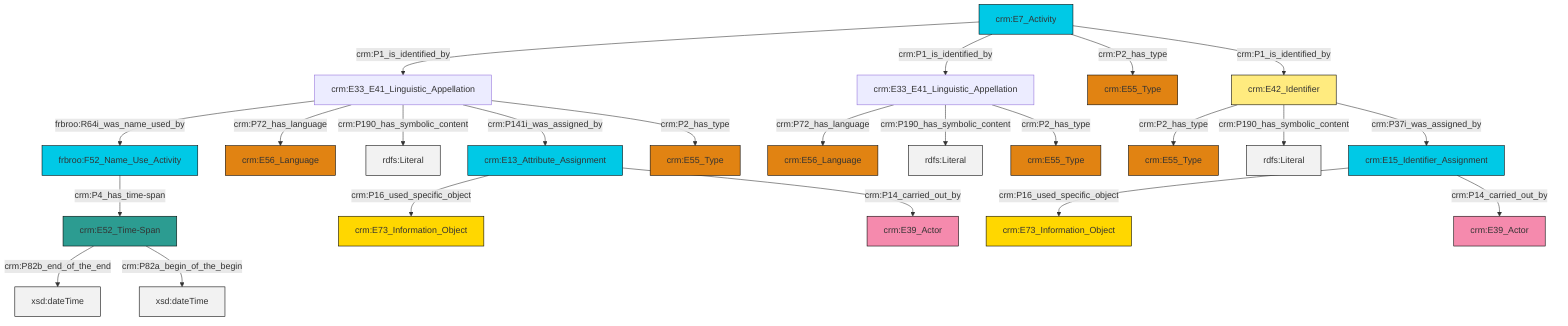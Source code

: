 graph TD
classDef Literal fill:#f2f2f2,stroke:#000000;
classDef CRM_Entity fill:#FFFFFF,stroke:#000000;
classDef Temporal_Entity fill:#00C9E6, stroke:#000000;
classDef Type fill:#E18312, stroke:#000000;
classDef Time-Span fill:#2C9C91, stroke:#000000;
classDef Appellation fill:#FFEB7F, stroke:#000000;
classDef Place fill:#008836, stroke:#000000;
classDef Persistent_Item fill:#B266B2, stroke:#000000;
classDef Conceptual_Object fill:#FFD700, stroke:#000000;
classDef Physical_Thing fill:#D2B48C, stroke:#000000;
classDef Actor fill:#f58aad, stroke:#000000;
classDef PC_Classes fill:#4ce600, stroke:#000000;
classDef Multi fill:#cccccc,stroke:#000000;

0["crm:E7_Activity"]:::Temporal_Entity -->|crm:P1_is_identified_by| 1["crm:E33_E41_Linguistic_Appellation"]:::Default
4["crm:E13_Attribute_Assignment"]:::Temporal_Entity -->|crm:P16_used_specific_object| 5["crm:E73_Information_Object"]:::Conceptual_Object
1["crm:E33_E41_Linguistic_Appellation"]:::Default -->|frbroo:R64i_was_name_used_by| 6["frbroo:F52_Name_Use_Activity"]:::Temporal_Entity
7["crm:E15_Identifier_Assignment"]:::Temporal_Entity -->|crm:P16_used_specific_object| 8["crm:E73_Information_Object"]:::Conceptual_Object
0["crm:E7_Activity"]:::Temporal_Entity -->|crm:P1_is_identified_by| 9["crm:E33_E41_Linguistic_Appellation"]:::Default
0["crm:E7_Activity"]:::Temporal_Entity -->|crm:P2_has_type| 13["crm:E55_Type"]:::Type
2["crm:E52_Time-Span"]:::Time-Span -->|crm:P82b_end_of_the_end| 14[xsd:dateTime]:::Literal
1["crm:E33_E41_Linguistic_Appellation"]:::Default -->|crm:P72_has_language| 19["crm:E56_Language"]:::Type
25["crm:E42_Identifier"]:::Appellation -->|crm:P2_has_type| 26["crm:E55_Type"]:::Type
9["crm:E33_E41_Linguistic_Appellation"]:::Default -->|crm:P72_has_language| 27["crm:E56_Language"]:::Type
4["crm:E13_Attribute_Assignment"]:::Temporal_Entity -->|crm:P14_carried_out_by| 23["crm:E39_Actor"]:::Actor
9["crm:E33_E41_Linguistic_Appellation"]:::Default -->|crm:P190_has_symbolic_content| 28[rdfs:Literal]:::Literal
2["crm:E52_Time-Span"]:::Time-Span -->|crm:P82a_begin_of_the_begin| 31[xsd:dateTime]:::Literal
1["crm:E33_E41_Linguistic_Appellation"]:::Default -->|crm:P190_has_symbolic_content| 32[rdfs:Literal]:::Literal
6["frbroo:F52_Name_Use_Activity"]:::Temporal_Entity -->|crm:P4_has_time-span| 2["crm:E52_Time-Span"]:::Time-Span
7["crm:E15_Identifier_Assignment"]:::Temporal_Entity -->|crm:P14_carried_out_by| 11["crm:E39_Actor"]:::Actor
25["crm:E42_Identifier"]:::Appellation -->|crm:P190_has_symbolic_content| 33[rdfs:Literal]:::Literal
25["crm:E42_Identifier"]:::Appellation -->|crm:P37i_was_assigned_by| 7["crm:E15_Identifier_Assignment"]:::Temporal_Entity
0["crm:E7_Activity"]:::Temporal_Entity -->|crm:P1_is_identified_by| 25["crm:E42_Identifier"]:::Appellation
1["crm:E33_E41_Linguistic_Appellation"]:::Default -->|crm:P141i_was_assigned_by| 4["crm:E13_Attribute_Assignment"]:::Temporal_Entity
1["crm:E33_E41_Linguistic_Appellation"]:::Default -->|crm:P2_has_type| 21["crm:E55_Type"]:::Type
9["crm:E33_E41_Linguistic_Appellation"]:::Default -->|crm:P2_has_type| 17["crm:E55_Type"]:::Type